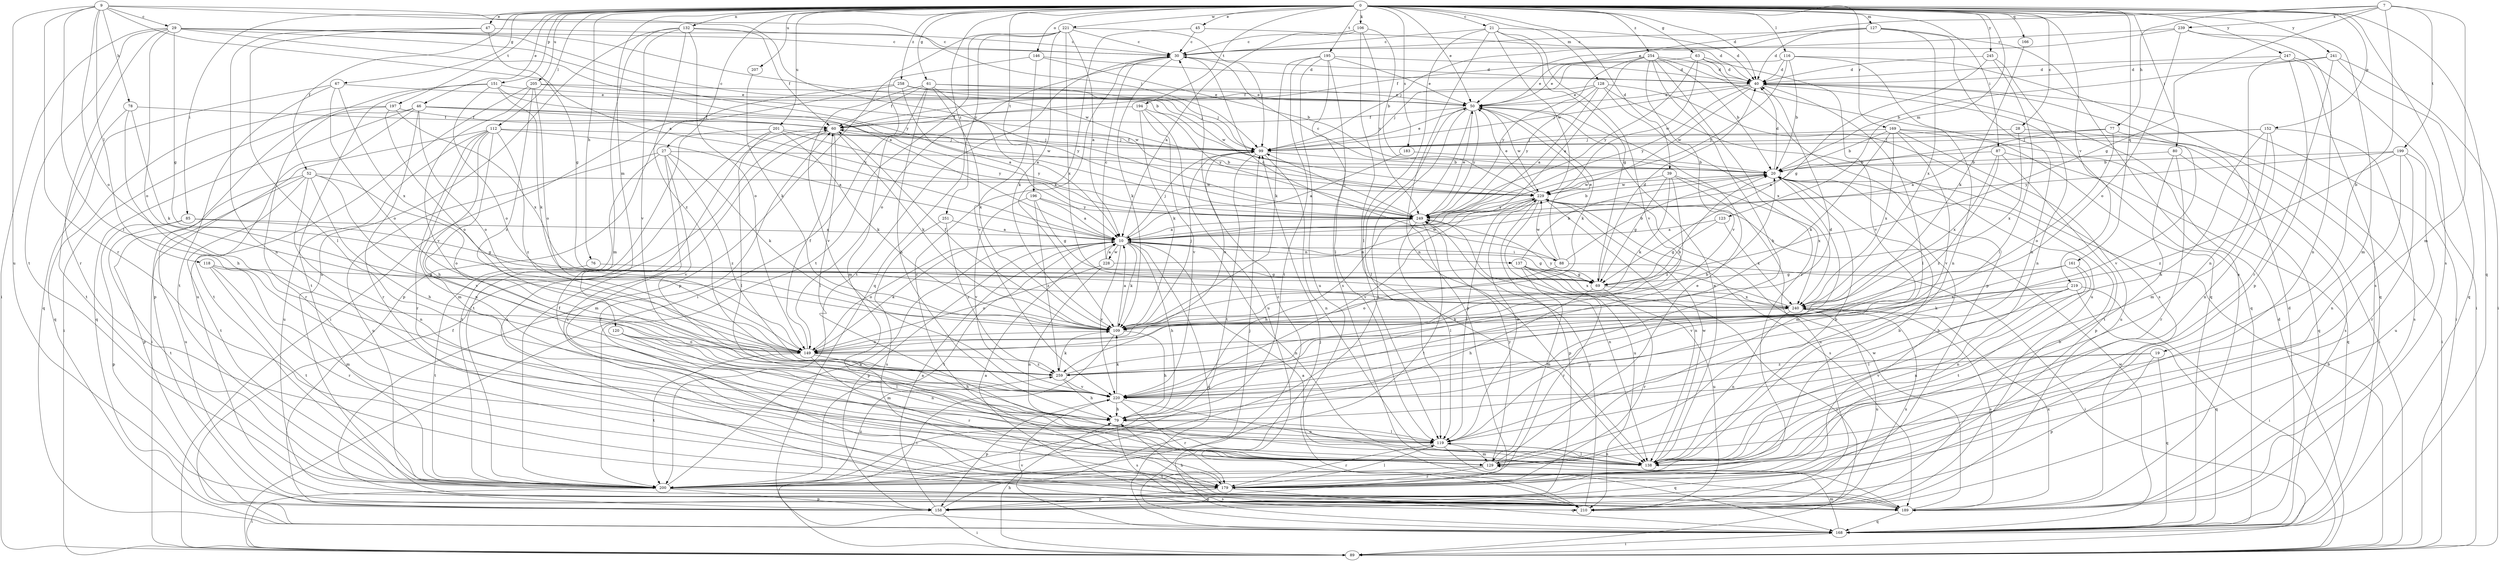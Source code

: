 strict digraph  {
0;
7;
9;
10;
19;
20;
21;
27;
28;
29;
30;
39;
40;
45;
46;
47;
50;
52;
60;
61;
63;
67;
69;
76;
77;
78;
79;
80;
85;
87;
88;
89;
99;
106;
109;
112;
116;
118;
119;
120;
123;
127;
128;
129;
132;
137;
138;
146;
149;
151;
152;
158;
161;
166;
168;
169;
179;
183;
189;
194;
195;
196;
197;
199;
200;
201;
205;
207;
210;
219;
220;
221;
228;
229;
239;
240;
241;
245;
247;
249;
251;
254;
258;
259;
0 -> 21  [label=c];
0 -> 27  [label=c];
0 -> 28  [label=c];
0 -> 39  [label=d];
0 -> 40  [label=d];
0 -> 45  [label=e];
0 -> 46  [label=e];
0 -> 47  [label=e];
0 -> 50  [label=e];
0 -> 52  [label=f];
0 -> 61  [label=g];
0 -> 63  [label=g];
0 -> 67  [label=g];
0 -> 76  [label=h];
0 -> 80  [label=i];
0 -> 85  [label=i];
0 -> 87  [label=i];
0 -> 106  [label=k];
0 -> 112  [label=l];
0 -> 116  [label=l];
0 -> 120  [label=m];
0 -> 123  [label=m];
0 -> 127  [label=m];
0 -> 128  [label=m];
0 -> 132  [label=n];
0 -> 146  [label=o];
0 -> 151  [label=p];
0 -> 152  [label=p];
0 -> 161  [label=q];
0 -> 166  [label=q];
0 -> 168  [label=q];
0 -> 169  [label=r];
0 -> 183  [label=s];
0 -> 189  [label=s];
0 -> 194  [label=t];
0 -> 195  [label=t];
0 -> 196  [label=t];
0 -> 197  [label=t];
0 -> 201  [label=u];
0 -> 205  [label=u];
0 -> 207  [label=u];
0 -> 219  [label=v];
0 -> 221  [label=w];
0 -> 241  [label=y];
0 -> 245  [label=y];
0 -> 247  [label=y];
0 -> 251  [label=z];
0 -> 254  [label=z];
0 -> 258  [label=z];
7 -> 19  [label=b];
7 -> 50  [label=e];
7 -> 69  [label=g];
7 -> 77  [label=h];
7 -> 129  [label=m];
7 -> 199  [label=t];
7 -> 239  [label=x];
9 -> 10  [label=a];
9 -> 29  [label=c];
9 -> 78  [label=h];
9 -> 99  [label=j];
9 -> 118  [label=l];
9 -> 119  [label=l];
9 -> 149  [label=o];
9 -> 179  [label=r];
9 -> 210  [label=u];
9 -> 249  [label=y];
10 -> 69  [label=g];
10 -> 79  [label=h];
10 -> 88  [label=i];
10 -> 99  [label=j];
10 -> 109  [label=k];
10 -> 137  [label=n];
10 -> 138  [label=n];
10 -> 149  [label=o];
10 -> 158  [label=p];
10 -> 168  [label=q];
10 -> 200  [label=t];
10 -> 220  [label=v];
10 -> 228  [label=w];
19 -> 158  [label=p];
19 -> 168  [label=q];
19 -> 220  [label=v];
19 -> 259  [label=z];
20 -> 40  [label=d];
20 -> 129  [label=m];
20 -> 229  [label=w];
21 -> 30  [label=c];
21 -> 40  [label=d];
21 -> 69  [label=g];
21 -> 119  [label=l];
21 -> 138  [label=n];
21 -> 220  [label=v];
21 -> 229  [label=w];
27 -> 20  [label=b];
27 -> 109  [label=k];
27 -> 129  [label=m];
27 -> 200  [label=t];
27 -> 210  [label=u];
27 -> 220  [label=v];
27 -> 259  [label=z];
28 -> 89  [label=i];
28 -> 99  [label=j];
28 -> 240  [label=x];
29 -> 10  [label=a];
29 -> 20  [label=b];
29 -> 30  [label=c];
29 -> 69  [label=g];
29 -> 89  [label=i];
29 -> 149  [label=o];
29 -> 179  [label=r];
29 -> 200  [label=t];
29 -> 229  [label=w];
29 -> 249  [label=y];
30 -> 40  [label=d];
30 -> 109  [label=k];
30 -> 149  [label=o];
30 -> 200  [label=t];
39 -> 69  [label=g];
39 -> 109  [label=k];
39 -> 210  [label=u];
39 -> 229  [label=w];
39 -> 240  [label=x];
39 -> 259  [label=z];
40 -> 50  [label=e];
40 -> 89  [label=i];
40 -> 99  [label=j];
40 -> 119  [label=l];
40 -> 168  [label=q];
40 -> 229  [label=w];
40 -> 249  [label=y];
45 -> 30  [label=c];
45 -> 40  [label=d];
45 -> 109  [label=k];
46 -> 60  [label=f];
46 -> 89  [label=i];
46 -> 149  [label=o];
46 -> 168  [label=q];
46 -> 179  [label=r];
46 -> 200  [label=t];
46 -> 229  [label=w];
46 -> 249  [label=y];
47 -> 30  [label=c];
47 -> 69  [label=g];
47 -> 119  [label=l];
47 -> 138  [label=n];
50 -> 60  [label=f];
50 -> 109  [label=k];
50 -> 119  [label=l];
50 -> 158  [label=p];
50 -> 200  [label=t];
50 -> 229  [label=w];
50 -> 249  [label=y];
52 -> 79  [label=h];
52 -> 138  [label=n];
52 -> 149  [label=o];
52 -> 158  [label=p];
52 -> 200  [label=t];
52 -> 210  [label=u];
52 -> 220  [label=v];
52 -> 229  [label=w];
60 -> 99  [label=j];
60 -> 109  [label=k];
60 -> 119  [label=l];
60 -> 189  [label=s];
60 -> 249  [label=y];
61 -> 10  [label=a];
61 -> 50  [label=e];
61 -> 60  [label=f];
61 -> 79  [label=h];
61 -> 99  [label=j];
61 -> 109  [label=k];
61 -> 129  [label=m];
61 -> 220  [label=v];
63 -> 40  [label=d];
63 -> 50  [label=e];
63 -> 158  [label=p];
63 -> 220  [label=v];
63 -> 229  [label=w];
63 -> 249  [label=y];
67 -> 50  [label=e];
67 -> 149  [label=o];
67 -> 168  [label=q];
67 -> 200  [label=t];
67 -> 240  [label=x];
69 -> 40  [label=d];
69 -> 79  [label=h];
69 -> 179  [label=r];
69 -> 240  [label=x];
76 -> 69  [label=g];
76 -> 200  [label=t];
77 -> 10  [label=a];
77 -> 99  [label=j];
77 -> 149  [label=o];
77 -> 220  [label=v];
78 -> 60  [label=f];
78 -> 79  [label=h];
78 -> 109  [label=k];
78 -> 200  [label=t];
79 -> 119  [label=l];
79 -> 189  [label=s];
80 -> 20  [label=b];
80 -> 179  [label=r];
80 -> 189  [label=s];
80 -> 200  [label=t];
85 -> 10  [label=a];
85 -> 69  [label=g];
85 -> 158  [label=p];
85 -> 200  [label=t];
87 -> 20  [label=b];
87 -> 158  [label=p];
87 -> 168  [label=q];
87 -> 240  [label=x];
87 -> 259  [label=z];
88 -> 20  [label=b];
88 -> 30  [label=c];
88 -> 50  [label=e];
88 -> 89  [label=i];
88 -> 149  [label=o];
88 -> 229  [label=w];
89 -> 20  [label=b];
89 -> 40  [label=d];
89 -> 79  [label=h];
99 -> 20  [label=b];
99 -> 50  [label=e];
99 -> 60  [label=f];
99 -> 138  [label=n];
99 -> 149  [label=o];
99 -> 200  [label=t];
106 -> 10  [label=a];
106 -> 20  [label=b];
106 -> 30  [label=c];
106 -> 138  [label=n];
106 -> 249  [label=y];
109 -> 10  [label=a];
109 -> 20  [label=b];
109 -> 60  [label=f];
109 -> 79  [label=h];
109 -> 89  [label=i];
109 -> 99  [label=j];
109 -> 149  [label=o];
112 -> 10  [label=a];
112 -> 79  [label=h];
112 -> 89  [label=i];
112 -> 99  [label=j];
112 -> 129  [label=m];
112 -> 138  [label=n];
112 -> 179  [label=r];
112 -> 210  [label=u];
112 -> 259  [label=z];
116 -> 20  [label=b];
116 -> 40  [label=d];
116 -> 60  [label=f];
116 -> 138  [label=n];
116 -> 168  [label=q];
116 -> 249  [label=y];
118 -> 69  [label=g];
118 -> 129  [label=m];
118 -> 179  [label=r];
118 -> 200  [label=t];
119 -> 129  [label=m];
119 -> 138  [label=n];
119 -> 168  [label=q];
119 -> 179  [label=r];
119 -> 229  [label=w];
120 -> 119  [label=l];
120 -> 129  [label=m];
120 -> 138  [label=n];
120 -> 149  [label=o];
123 -> 10  [label=a];
123 -> 69  [label=g];
123 -> 240  [label=x];
127 -> 30  [label=c];
127 -> 40  [label=d];
127 -> 99  [label=j];
127 -> 138  [label=n];
127 -> 189  [label=s];
127 -> 240  [label=x];
128 -> 10  [label=a];
128 -> 50  [label=e];
128 -> 99  [label=j];
128 -> 189  [label=s];
128 -> 210  [label=u];
128 -> 240  [label=x];
128 -> 249  [label=y];
129 -> 20  [label=b];
129 -> 50  [label=e];
129 -> 179  [label=r];
129 -> 200  [label=t];
129 -> 249  [label=y];
132 -> 30  [label=c];
132 -> 60  [label=f];
132 -> 129  [label=m];
132 -> 149  [label=o];
132 -> 210  [label=u];
132 -> 220  [label=v];
132 -> 259  [label=z];
137 -> 20  [label=b];
137 -> 69  [label=g];
137 -> 89  [label=i];
137 -> 129  [label=m];
137 -> 179  [label=r];
137 -> 210  [label=u];
137 -> 240  [label=x];
138 -> 50  [label=e];
138 -> 119  [label=l];
138 -> 229  [label=w];
146 -> 20  [label=b];
146 -> 40  [label=d];
146 -> 158  [label=p];
146 -> 220  [label=v];
149 -> 10  [label=a];
149 -> 60  [label=f];
149 -> 79  [label=h];
149 -> 179  [label=r];
149 -> 200  [label=t];
149 -> 259  [label=z];
151 -> 50  [label=e];
151 -> 109  [label=k];
151 -> 149  [label=o];
151 -> 158  [label=p];
151 -> 200  [label=t];
151 -> 249  [label=y];
152 -> 10  [label=a];
152 -> 79  [label=h];
152 -> 99  [label=j];
152 -> 129  [label=m];
152 -> 138  [label=n];
152 -> 189  [label=s];
158 -> 10  [label=a];
158 -> 89  [label=i];
158 -> 99  [label=j];
161 -> 69  [label=g];
161 -> 138  [label=n];
161 -> 200  [label=t];
161 -> 220  [label=v];
166 -> 109  [label=k];
168 -> 30  [label=c];
168 -> 40  [label=d];
168 -> 60  [label=f];
168 -> 89  [label=i];
168 -> 99  [label=j];
168 -> 129  [label=m];
168 -> 220  [label=v];
168 -> 229  [label=w];
169 -> 20  [label=b];
169 -> 89  [label=i];
169 -> 99  [label=j];
169 -> 109  [label=k];
169 -> 168  [label=q];
169 -> 210  [label=u];
169 -> 220  [label=v];
169 -> 240  [label=x];
179 -> 20  [label=b];
179 -> 30  [label=c];
179 -> 119  [label=l];
179 -> 158  [label=p];
179 -> 168  [label=q];
183 -> 10  [label=a];
183 -> 20  [label=b];
189 -> 10  [label=a];
189 -> 60  [label=f];
189 -> 79  [label=h];
189 -> 168  [label=q];
189 -> 229  [label=w];
189 -> 240  [label=x];
194 -> 60  [label=f];
194 -> 109  [label=k];
194 -> 210  [label=u];
194 -> 220  [label=v];
194 -> 249  [label=y];
195 -> 40  [label=d];
195 -> 50  [label=e];
195 -> 109  [label=k];
195 -> 119  [label=l];
195 -> 189  [label=s];
195 -> 200  [label=t];
195 -> 210  [label=u];
196 -> 10  [label=a];
196 -> 69  [label=g];
196 -> 220  [label=v];
196 -> 249  [label=y];
196 -> 259  [label=z];
197 -> 60  [label=f];
197 -> 149  [label=o];
197 -> 168  [label=q];
197 -> 179  [label=r];
197 -> 240  [label=x];
199 -> 20  [label=b];
199 -> 138  [label=n];
199 -> 179  [label=r];
199 -> 210  [label=u];
199 -> 249  [label=y];
199 -> 259  [label=z];
200 -> 10  [label=a];
200 -> 20  [label=b];
200 -> 60  [label=f];
200 -> 89  [label=i];
200 -> 158  [label=p];
200 -> 189  [label=s];
200 -> 210  [label=u];
200 -> 259  [label=z];
201 -> 99  [label=j];
201 -> 109  [label=k];
201 -> 119  [label=l];
201 -> 189  [label=s];
201 -> 200  [label=t];
201 -> 249  [label=y];
205 -> 50  [label=e];
205 -> 149  [label=o];
205 -> 210  [label=u];
205 -> 220  [label=v];
205 -> 229  [label=w];
205 -> 259  [label=z];
207 -> 109  [label=k];
210 -> 10  [label=a];
210 -> 20  [label=b];
210 -> 240  [label=x];
210 -> 249  [label=y];
219 -> 89  [label=i];
219 -> 109  [label=k];
219 -> 119  [label=l];
219 -> 138  [label=n];
219 -> 168  [label=q];
219 -> 240  [label=x];
220 -> 79  [label=h];
220 -> 109  [label=k];
220 -> 138  [label=n];
220 -> 158  [label=p];
220 -> 179  [label=r];
221 -> 10  [label=a];
221 -> 30  [label=c];
221 -> 89  [label=i];
221 -> 99  [label=j];
221 -> 109  [label=k];
221 -> 168  [label=q];
221 -> 200  [label=t];
221 -> 240  [label=x];
228 -> 10  [label=a];
228 -> 30  [label=c];
228 -> 138  [label=n];
228 -> 149  [label=o];
228 -> 229  [label=w];
229 -> 30  [label=c];
229 -> 50  [label=e];
229 -> 119  [label=l];
229 -> 138  [label=n];
229 -> 158  [label=p];
229 -> 189  [label=s];
229 -> 210  [label=u];
229 -> 220  [label=v];
229 -> 249  [label=y];
239 -> 30  [label=c];
239 -> 60  [label=f];
239 -> 129  [label=m];
239 -> 138  [label=n];
239 -> 149  [label=o];
240 -> 109  [label=k];
240 -> 138  [label=n];
240 -> 189  [label=s];
240 -> 210  [label=u];
240 -> 249  [label=y];
241 -> 20  [label=b];
241 -> 40  [label=d];
241 -> 89  [label=i];
241 -> 168  [label=q];
241 -> 179  [label=r];
245 -> 40  [label=d];
245 -> 69  [label=g];
245 -> 119  [label=l];
245 -> 138  [label=n];
247 -> 40  [label=d];
247 -> 89  [label=i];
247 -> 138  [label=n];
247 -> 158  [label=p];
247 -> 189  [label=s];
249 -> 10  [label=a];
249 -> 20  [label=b];
249 -> 50  [label=e];
249 -> 79  [label=h];
249 -> 99  [label=j];
249 -> 119  [label=l];
249 -> 138  [label=n];
249 -> 200  [label=t];
251 -> 10  [label=a];
251 -> 189  [label=s];
251 -> 259  [label=z];
254 -> 10  [label=a];
254 -> 20  [label=b];
254 -> 40  [label=d];
254 -> 50  [label=e];
254 -> 79  [label=h];
254 -> 168  [label=q];
254 -> 179  [label=r];
254 -> 220  [label=v];
254 -> 249  [label=y];
258 -> 10  [label=a];
258 -> 50  [label=e];
258 -> 89  [label=i];
258 -> 99  [label=j];
258 -> 158  [label=p];
258 -> 229  [label=w];
259 -> 20  [label=b];
259 -> 40  [label=d];
259 -> 79  [label=h];
259 -> 109  [label=k];
259 -> 220  [label=v];
}
